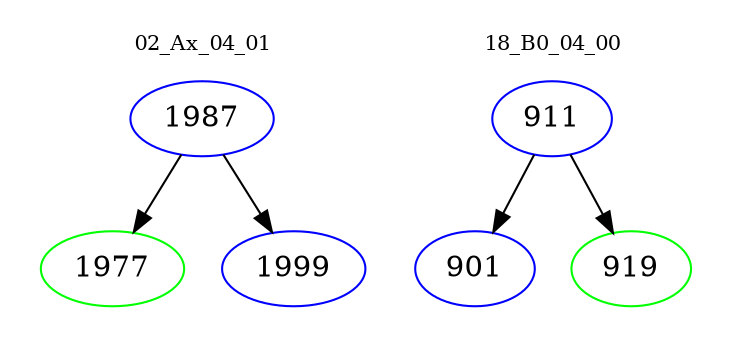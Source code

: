 digraph{
subgraph cluster_0 {
color = white
label = "02_Ax_04_01";
fontsize=10;
T0_1987 [label="1987", color="blue"]
T0_1987 -> T0_1977 [color="black"]
T0_1977 [label="1977", color="green"]
T0_1987 -> T0_1999 [color="black"]
T0_1999 [label="1999", color="blue"]
}
subgraph cluster_1 {
color = white
label = "18_B0_04_00";
fontsize=10;
T1_911 [label="911", color="blue"]
T1_911 -> T1_901 [color="black"]
T1_901 [label="901", color="blue"]
T1_911 -> T1_919 [color="black"]
T1_919 [label="919", color="green"]
}
}
